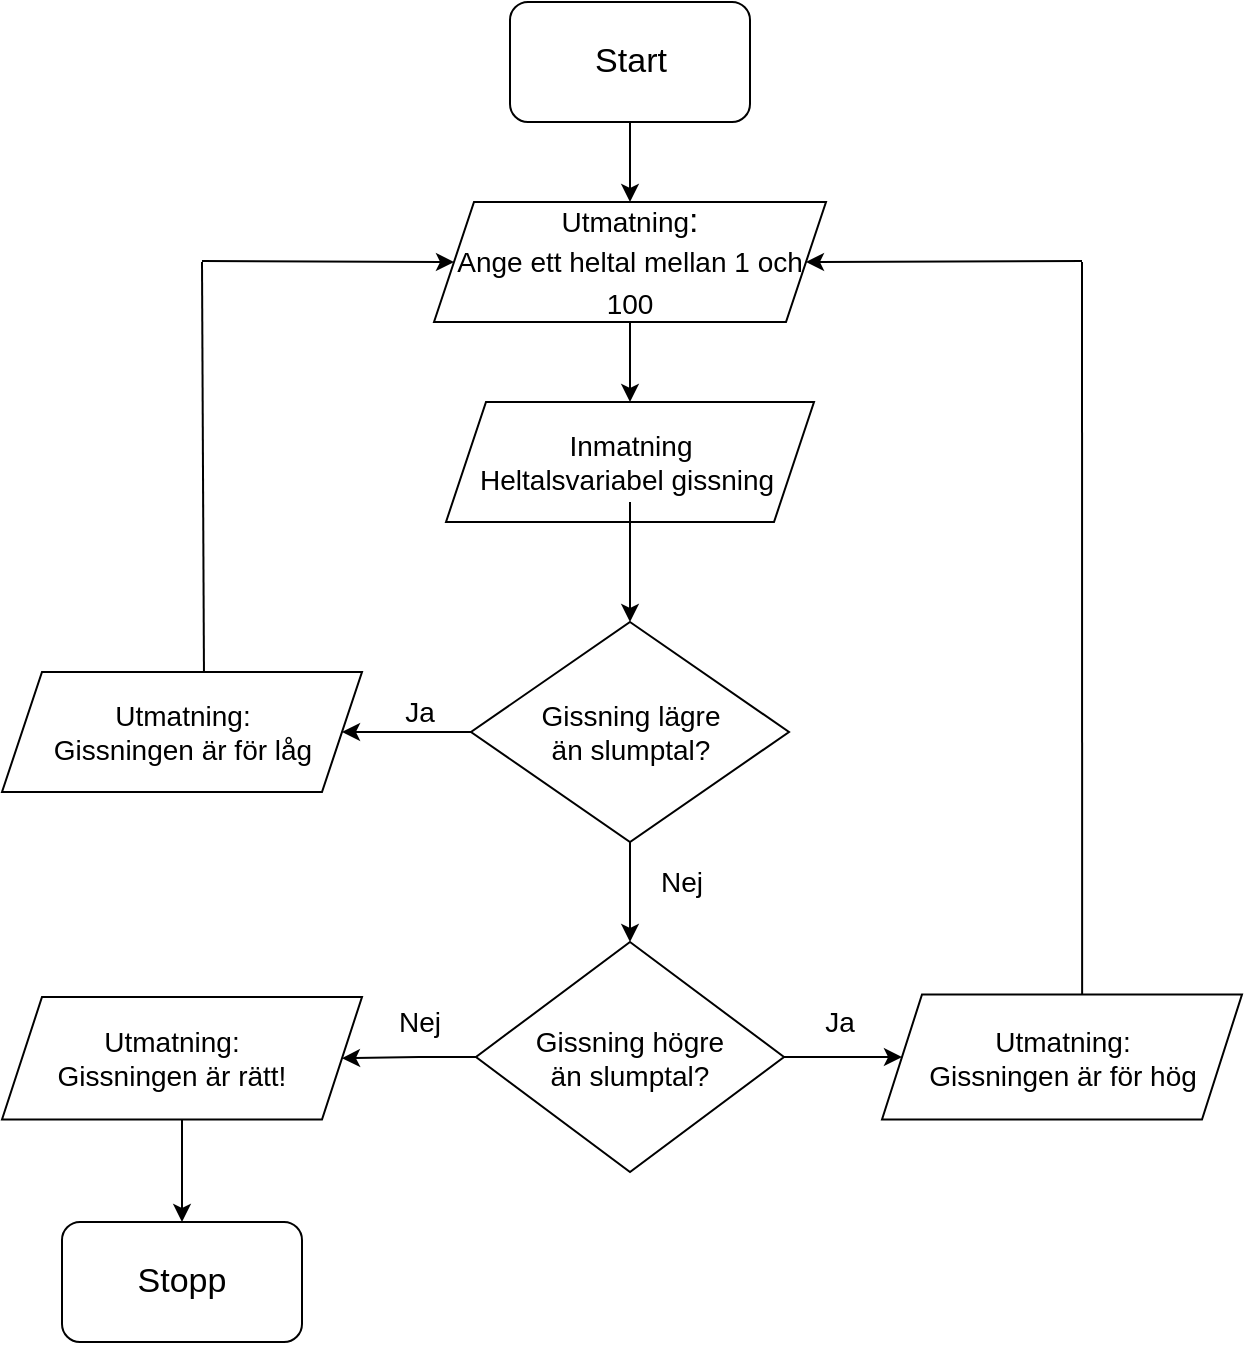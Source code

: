 <mxfile version="13.10.3" type="github">
  <diagram id="C5RBs43oDa-KdzZeNtuy" name="Page-1">
    <mxGraphModel dx="868" dy="450" grid="1" gridSize="10" guides="1" tooltips="1" connect="1" arrows="1" fold="1" page="1" pageScale="1" pageWidth="827" pageHeight="1169" math="0" shadow="0">
      <root>
        <mxCell id="WIyWlLk6GJQsqaUBKTNV-0" />
        <mxCell id="WIyWlLk6GJQsqaUBKTNV-1" parent="WIyWlLk6GJQsqaUBKTNV-0" />
        <mxCell id="Eu5xsYyu4Eo9ST4cZspL-4" style="edgeStyle=orthogonalEdgeStyle;rounded=0;orthogonalLoop=1;jettySize=auto;html=1;exitX=0.5;exitY=1;exitDx=0;exitDy=0;entryX=0.5;entryY=0;entryDx=0;entryDy=0;fontSize=17;" parent="WIyWlLk6GJQsqaUBKTNV-1" source="Eu5xsYyu4Eo9ST4cZspL-0" target="Eu5xsYyu4Eo9ST4cZspL-3" edge="1">
          <mxGeometry relative="1" as="geometry" />
        </mxCell>
        <mxCell id="Eu5xsYyu4Eo9ST4cZspL-0" value="" style="rounded=1;whiteSpace=wrap;html=1;" parent="WIyWlLk6GJQsqaUBKTNV-1" vertex="1">
          <mxGeometry x="354" y="40" width="120" height="60" as="geometry" />
        </mxCell>
        <mxCell id="Eu5xsYyu4Eo9ST4cZspL-2" value="Start" style="text;html=1;resizable=0;autosize=1;align=center;verticalAlign=middle;points=[];fillColor=none;strokeColor=none;rounded=0;fontSize=17;" parent="WIyWlLk6GJQsqaUBKTNV-1" vertex="1">
          <mxGeometry x="389" y="55" width="50" height="30" as="geometry" />
        </mxCell>
        <mxCell id="Eu5xsYyu4Eo9ST4cZspL-7" style="edgeStyle=orthogonalEdgeStyle;rounded=0;orthogonalLoop=1;jettySize=auto;html=1;exitX=0.5;exitY=1;exitDx=0;exitDy=0;entryX=0.5;entryY=0;entryDx=0;entryDy=0;fontSize=17;" parent="WIyWlLk6GJQsqaUBKTNV-1" source="Eu5xsYyu4Eo9ST4cZspL-3" target="Eu5xsYyu4Eo9ST4cZspL-6" edge="1">
          <mxGeometry relative="1" as="geometry" />
        </mxCell>
        <mxCell id="Eu5xsYyu4Eo9ST4cZspL-3" value="&lt;font style=&quot;font-size: 14px&quot;&gt;Utmatning&lt;/font&gt;:&lt;br&gt;&lt;font style=&quot;font-size: 14px&quot;&gt;Ange ett heltal mellan 1 och 100&lt;/font&gt;" style="shape=parallelogram;perimeter=parallelogramPerimeter;whiteSpace=wrap;html=1;fixedSize=1;fontSize=17;" parent="WIyWlLk6GJQsqaUBKTNV-1" vertex="1">
          <mxGeometry x="316" y="140" width="196" height="60" as="geometry" />
        </mxCell>
        <mxCell id="Eu5xsYyu4Eo9ST4cZspL-6" value="" style="shape=parallelogram;perimeter=parallelogramPerimeter;whiteSpace=wrap;html=1;fixedSize=1;fontSize=17;" parent="WIyWlLk6GJQsqaUBKTNV-1" vertex="1">
          <mxGeometry x="322" y="240" width="184" height="60" as="geometry" />
        </mxCell>
        <mxCell id="Eu5xsYyu4Eo9ST4cZspL-12" value="" style="edgeStyle=orthogonalEdgeStyle;rounded=0;orthogonalLoop=1;jettySize=auto;html=1;fontSize=14;entryX=0.5;entryY=0;entryDx=0;entryDy=0;" parent="WIyWlLk6GJQsqaUBKTNV-1" source="Eu5xsYyu4Eo9ST4cZspL-9" target="Eu5xsYyu4Eo9ST4cZspL-10" edge="1">
          <mxGeometry relative="1" as="geometry" />
        </mxCell>
        <mxCell id="Eu5xsYyu4Eo9ST4cZspL-9" value="Inmatning&lt;br&gt;Heltalsvariabel gissning&amp;nbsp;" style="text;html=1;resizable=0;autosize=1;align=center;verticalAlign=middle;points=[];fillColor=none;strokeColor=none;rounded=0;fontSize=14;" parent="WIyWlLk6GJQsqaUBKTNV-1" vertex="1">
          <mxGeometry x="329" y="250" width="170" height="40" as="geometry" />
        </mxCell>
        <mxCell id="Eu5xsYyu4Eo9ST4cZspL-15" value="" style="edgeStyle=orthogonalEdgeStyle;rounded=0;orthogonalLoop=1;jettySize=auto;html=1;fontSize=14;" parent="WIyWlLk6GJQsqaUBKTNV-1" source="Eu5xsYyu4Eo9ST4cZspL-10" target="Eu5xsYyu4Eo9ST4cZspL-14" edge="1">
          <mxGeometry relative="1" as="geometry" />
        </mxCell>
        <mxCell id="Eu5xsYyu4Eo9ST4cZspL-35" value="" style="edgeStyle=orthogonalEdgeStyle;rounded=0;orthogonalLoop=1;jettySize=auto;html=1;fontSize=14;" parent="WIyWlLk6GJQsqaUBKTNV-1" source="Eu5xsYyu4Eo9ST4cZspL-10" target="Eu5xsYyu4Eo9ST4cZspL-34" edge="1">
          <mxGeometry relative="1" as="geometry" />
        </mxCell>
        <mxCell id="Eu5xsYyu4Eo9ST4cZspL-10" value="" style="rhombus;whiteSpace=wrap;html=1;fontSize=14;" parent="WIyWlLk6GJQsqaUBKTNV-1" vertex="1">
          <mxGeometry x="334.5" y="350" width="159" height="110" as="geometry" />
        </mxCell>
        <mxCell id="Eu5xsYyu4Eo9ST4cZspL-13" value="Gissning lägre &lt;br&gt;än slumptal?" style="text;html=1;resizable=0;autosize=1;align=center;verticalAlign=middle;points=[];fillColor=none;strokeColor=none;rounded=0;fontSize=14;" parent="WIyWlLk6GJQsqaUBKTNV-1" vertex="1">
          <mxGeometry x="359" y="385" width="110" height="40" as="geometry" />
        </mxCell>
        <mxCell id="Eu5xsYyu4Eo9ST4cZspL-14" value="" style="shape=parallelogram;perimeter=parallelogramPerimeter;whiteSpace=wrap;html=1;fixedSize=1;fontSize=14;" parent="WIyWlLk6GJQsqaUBKTNV-1" vertex="1">
          <mxGeometry x="100" y="375" width="180" height="60" as="geometry" />
        </mxCell>
        <mxCell id="Eu5xsYyu4Eo9ST4cZspL-17" value="Utmatning:&lt;br&gt;Gissningen är för låg" style="text;html=1;resizable=0;autosize=1;align=center;verticalAlign=middle;points=[];fillColor=none;strokeColor=none;rounded=0;fontSize=14;" parent="WIyWlLk6GJQsqaUBKTNV-1" vertex="1">
          <mxGeometry x="120" y="385" width="140" height="40" as="geometry" />
        </mxCell>
        <mxCell id="Eu5xsYyu4Eo9ST4cZspL-26" value="Ja" style="text;html=1;strokeColor=none;fillColor=none;align=center;verticalAlign=middle;whiteSpace=wrap;rounded=0;fontSize=14;" parent="WIyWlLk6GJQsqaUBKTNV-1" vertex="1">
          <mxGeometry x="289" y="385" width="40" height="20" as="geometry" />
        </mxCell>
        <mxCell id="Eu5xsYyu4Eo9ST4cZspL-27" value="" style="endArrow=none;html=1;fontSize=14;exitX=0.561;exitY=0;exitDx=0;exitDy=0;exitPerimeter=0;" parent="WIyWlLk6GJQsqaUBKTNV-1" source="Eu5xsYyu4Eo9ST4cZspL-14" edge="1">
          <mxGeometry width="50" height="50" relative="1" as="geometry">
            <mxPoint x="200" y="360" as="sourcePoint" />
            <mxPoint x="200" y="170" as="targetPoint" />
          </mxGeometry>
        </mxCell>
        <mxCell id="Eu5xsYyu4Eo9ST4cZspL-28" value="" style="endArrow=classic;html=1;fontSize=14;entryX=0;entryY=0.5;entryDx=0;entryDy=0;" parent="WIyWlLk6GJQsqaUBKTNV-1" target="Eu5xsYyu4Eo9ST4cZspL-3" edge="1">
          <mxGeometry width="50" height="50" relative="1" as="geometry">
            <mxPoint x="200" y="169.5" as="sourcePoint" />
            <mxPoint x="280" y="169.5" as="targetPoint" />
          </mxGeometry>
        </mxCell>
        <mxCell id="Eu5xsYyu4Eo9ST4cZspL-44" value="" style="edgeStyle=orthogonalEdgeStyle;rounded=0;orthogonalLoop=1;jettySize=auto;html=1;fontSize=14;" parent="WIyWlLk6GJQsqaUBKTNV-1" source="Eu5xsYyu4Eo9ST4cZspL-34" target="Eu5xsYyu4Eo9ST4cZspL-38" edge="1">
          <mxGeometry relative="1" as="geometry" />
        </mxCell>
        <mxCell id="Eu5xsYyu4Eo9ST4cZspL-51" value="" style="edgeStyle=orthogonalEdgeStyle;rounded=0;orthogonalLoop=1;jettySize=auto;html=1;fontSize=14;" parent="WIyWlLk6GJQsqaUBKTNV-1" source="Eu5xsYyu4Eo9ST4cZspL-34" target="Eu5xsYyu4Eo9ST4cZspL-50" edge="1">
          <mxGeometry relative="1" as="geometry" />
        </mxCell>
        <mxCell id="Eu5xsYyu4Eo9ST4cZspL-34" value="" style="rhombus;whiteSpace=wrap;html=1;fontSize=14;" parent="WIyWlLk6GJQsqaUBKTNV-1" vertex="1">
          <mxGeometry x="337" y="510" width="154" height="115" as="geometry" />
        </mxCell>
        <mxCell id="Eu5xsYyu4Eo9ST4cZspL-36" value="Gissning högre än slumptal?" style="text;html=1;strokeColor=none;fillColor=none;align=center;verticalAlign=middle;whiteSpace=wrap;rounded=0;fontSize=14;" parent="WIyWlLk6GJQsqaUBKTNV-1" vertex="1">
          <mxGeometry x="364" y="557.5" width="100" height="20" as="geometry" />
        </mxCell>
        <mxCell id="Eu5xsYyu4Eo9ST4cZspL-37" value="Nej" style="text;html=1;strokeColor=none;fillColor=none;align=center;verticalAlign=middle;whiteSpace=wrap;rounded=0;fontSize=14;" parent="WIyWlLk6GJQsqaUBKTNV-1" vertex="1">
          <mxGeometry x="420" y="470" width="40" height="20" as="geometry" />
        </mxCell>
        <mxCell id="Eu5xsYyu4Eo9ST4cZspL-38" value="" style="shape=parallelogram;perimeter=parallelogramPerimeter;whiteSpace=wrap;html=1;fixedSize=1;fontSize=14;" parent="WIyWlLk6GJQsqaUBKTNV-1" vertex="1">
          <mxGeometry x="540" y="536.25" width="180" height="62.5" as="geometry" />
        </mxCell>
        <mxCell id="Eu5xsYyu4Eo9ST4cZspL-39" value="Utmatning:&lt;br&gt;Gissningen är för hög" style="text;html=1;strokeColor=none;fillColor=none;align=center;verticalAlign=middle;whiteSpace=wrap;rounded=0;fontSize=14;" parent="WIyWlLk6GJQsqaUBKTNV-1" vertex="1">
          <mxGeometry x="559.5" y="557.5" width="141" height="20" as="geometry" />
        </mxCell>
        <mxCell id="Eu5xsYyu4Eo9ST4cZspL-46" value="Ja" style="text;html=1;strokeColor=none;fillColor=none;align=center;verticalAlign=middle;whiteSpace=wrap;rounded=0;fontSize=14;" parent="WIyWlLk6GJQsqaUBKTNV-1" vertex="1">
          <mxGeometry x="499" y="540" width="40" height="20" as="geometry" />
        </mxCell>
        <mxCell id="Eu5xsYyu4Eo9ST4cZspL-48" value="" style="endArrow=none;html=1;fontSize=14;exitX=0.556;exitY=-0.004;exitDx=0;exitDy=0;exitPerimeter=0;" parent="WIyWlLk6GJQsqaUBKTNV-1" source="Eu5xsYyu4Eo9ST4cZspL-38" edge="1">
          <mxGeometry width="50" height="50" relative="1" as="geometry">
            <mxPoint x="640" y="510" as="sourcePoint" />
            <mxPoint x="640" y="170" as="targetPoint" />
          </mxGeometry>
        </mxCell>
        <mxCell id="Eu5xsYyu4Eo9ST4cZspL-55" value="" style="edgeStyle=orthogonalEdgeStyle;rounded=0;orthogonalLoop=1;jettySize=auto;html=1;fontSize=14;" parent="WIyWlLk6GJQsqaUBKTNV-1" source="Eu5xsYyu4Eo9ST4cZspL-50" target="Eu5xsYyu4Eo9ST4cZspL-54" edge="1">
          <mxGeometry relative="1" as="geometry" />
        </mxCell>
        <mxCell id="Eu5xsYyu4Eo9ST4cZspL-50" value="" style="shape=parallelogram;perimeter=parallelogramPerimeter;whiteSpace=wrap;html=1;fixedSize=1;fontSize=14;" parent="WIyWlLk6GJQsqaUBKTNV-1" vertex="1">
          <mxGeometry x="100" y="537.5" width="180" height="61.25" as="geometry" />
        </mxCell>
        <mxCell id="Eu5xsYyu4Eo9ST4cZspL-52" value="Nej" style="text;html=1;strokeColor=none;fillColor=none;align=center;verticalAlign=middle;whiteSpace=wrap;rounded=0;fontSize=14;" parent="WIyWlLk6GJQsqaUBKTNV-1" vertex="1">
          <mxGeometry x="289" y="540" width="40" height="20" as="geometry" />
        </mxCell>
        <mxCell id="Eu5xsYyu4Eo9ST4cZspL-53" value="Utmatning:&lt;br&gt;Gissningen är rätt!" style="text;html=1;strokeColor=none;fillColor=none;align=center;verticalAlign=middle;whiteSpace=wrap;rounded=0;fontSize=14;" parent="WIyWlLk6GJQsqaUBKTNV-1" vertex="1">
          <mxGeometry x="120" y="558.13" width="130" height="20" as="geometry" />
        </mxCell>
        <mxCell id="Eu5xsYyu4Eo9ST4cZspL-54" value="" style="rounded=1;whiteSpace=wrap;html=1;fontSize=14;" parent="WIyWlLk6GJQsqaUBKTNV-1" vertex="1">
          <mxGeometry x="130" y="650" width="120" height="60" as="geometry" />
        </mxCell>
        <mxCell id="Eu5xsYyu4Eo9ST4cZspL-56" value="&lt;font style=&quot;font-size: 17px&quot;&gt;Stopp&lt;/font&gt;" style="text;html=1;strokeColor=none;fillColor=none;align=center;verticalAlign=middle;whiteSpace=wrap;rounded=0;fontSize=14;" parent="WIyWlLk6GJQsqaUBKTNV-1" vertex="1">
          <mxGeometry x="170" y="670" width="40" height="20" as="geometry" />
        </mxCell>
        <mxCell id="cWlJ0uAkVUIcRe11qFtm-0" value="" style="endArrow=classic;html=1;entryX=1;entryY=0.5;entryDx=0;entryDy=0;" edge="1" parent="WIyWlLk6GJQsqaUBKTNV-1" target="Eu5xsYyu4Eo9ST4cZspL-3">
          <mxGeometry width="50" height="50" relative="1" as="geometry">
            <mxPoint x="640" y="169.5" as="sourcePoint" />
            <mxPoint x="550" y="169.5" as="targetPoint" />
            <Array as="points" />
          </mxGeometry>
        </mxCell>
      </root>
    </mxGraphModel>
  </diagram>
</mxfile>
